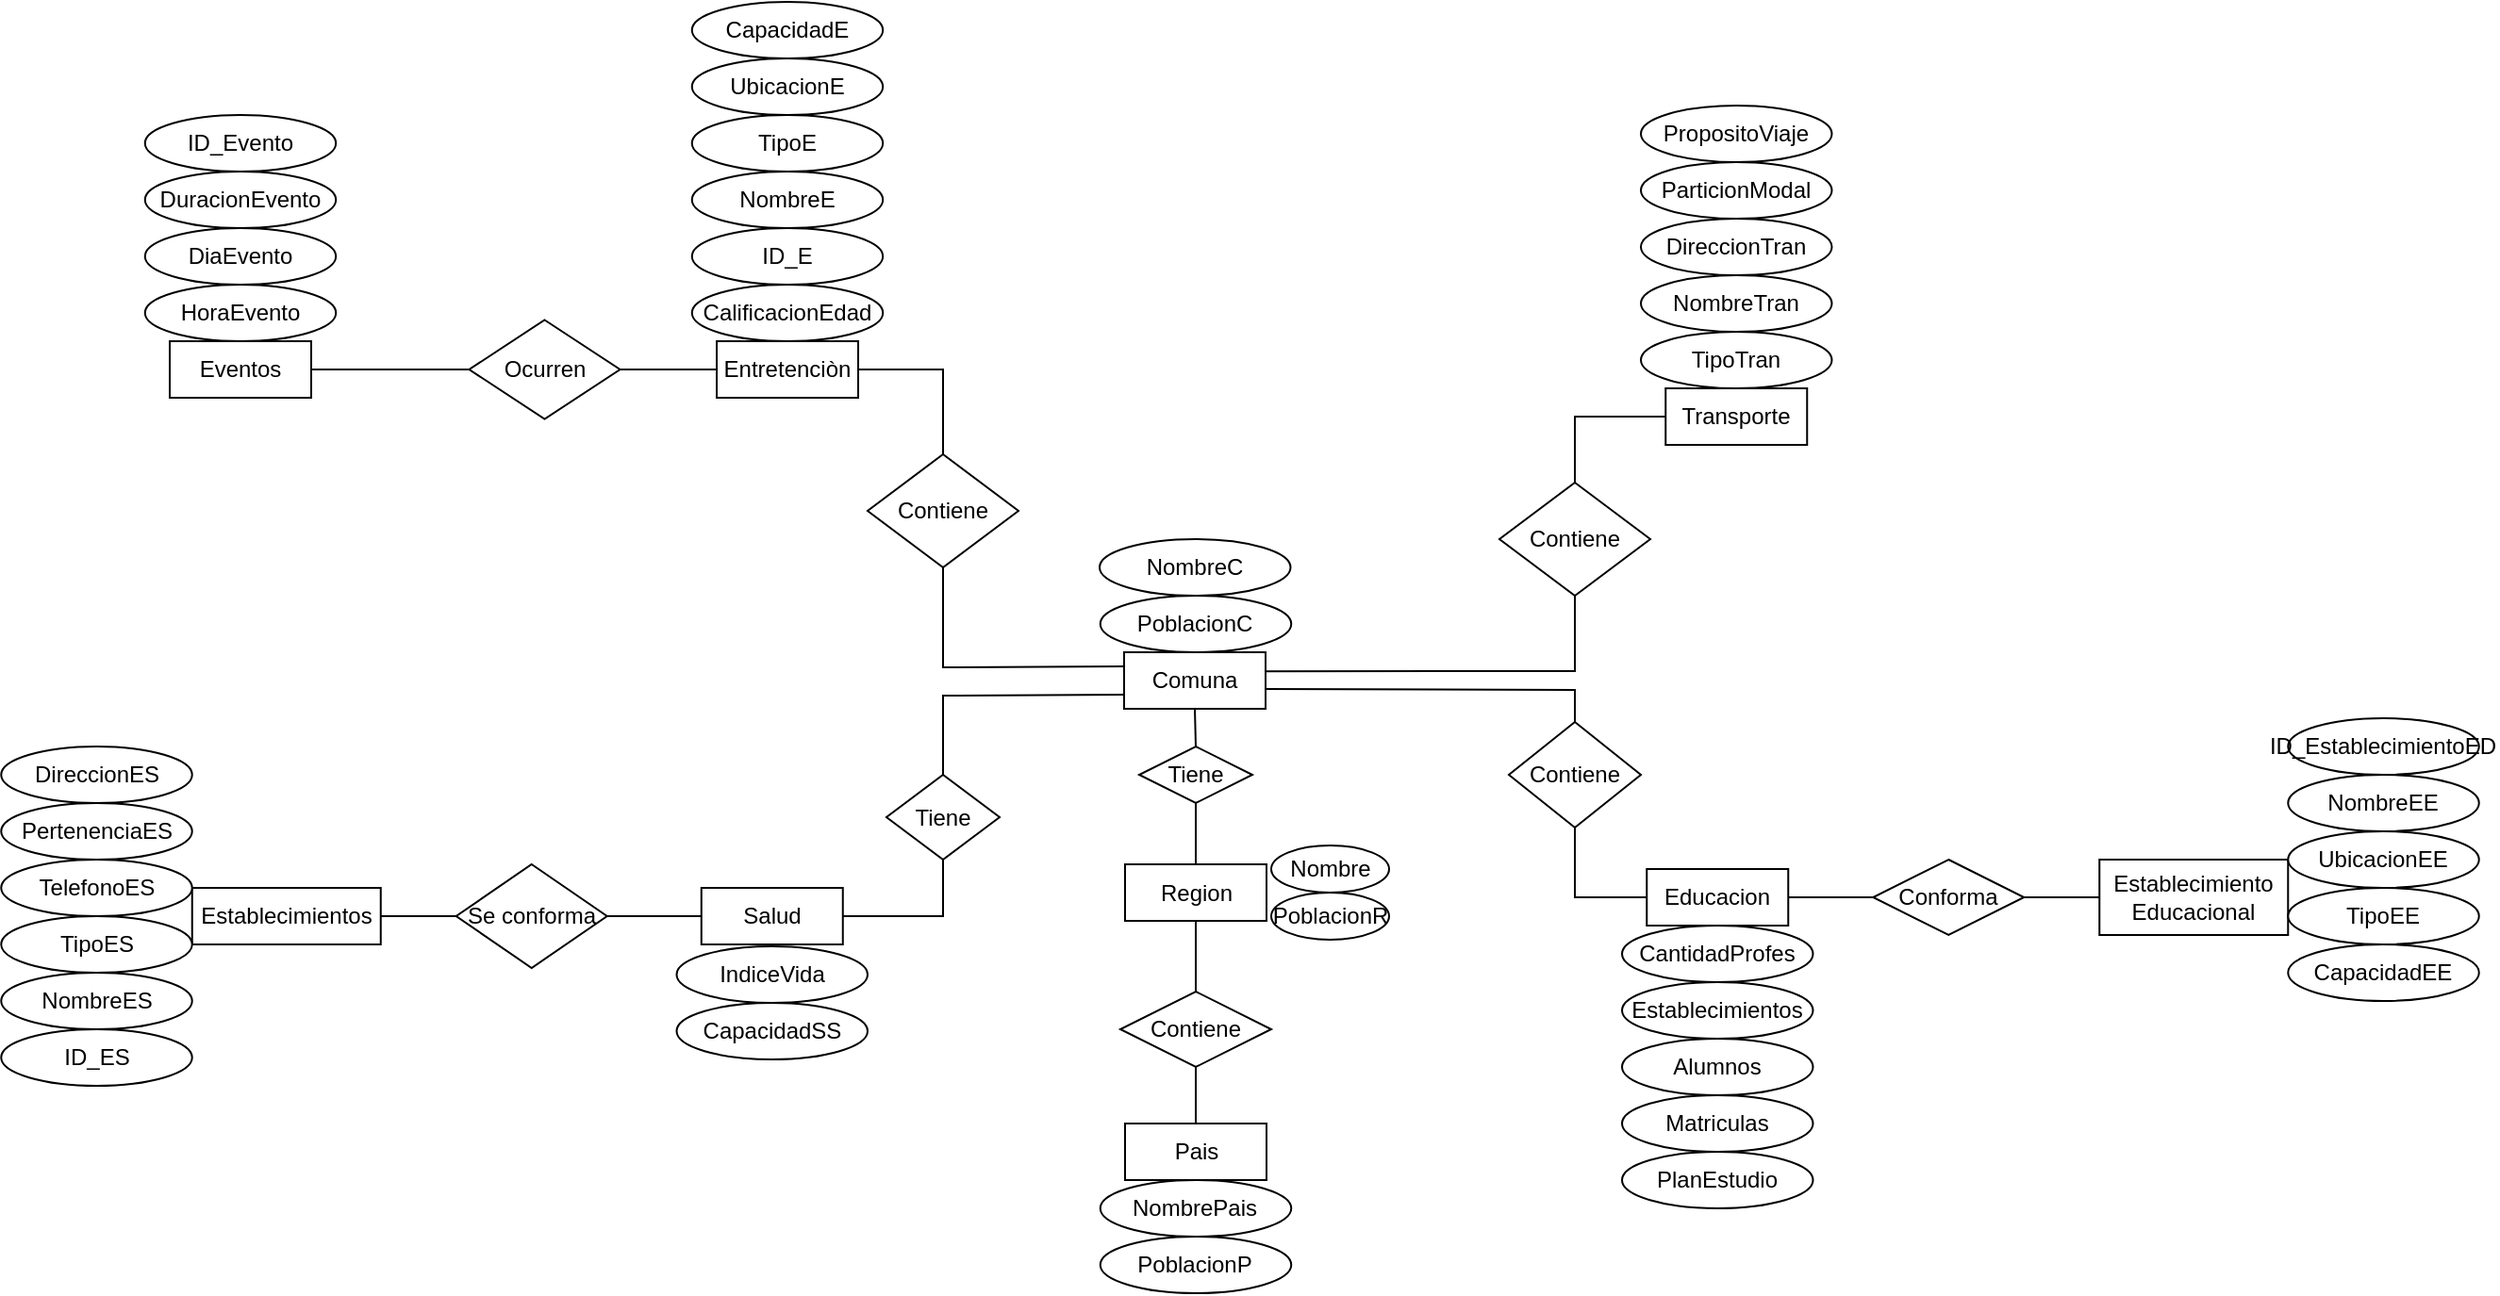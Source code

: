 <mxfile version="21.3.8" type="device">
  <diagram name="Página-1" id="EB6e_9GxaT6nLJrXIpvb">
    <mxGraphModel dx="1851" dy="604" grid="1" gridSize="10" guides="1" tooltips="1" connect="1" arrows="1" fold="1" page="1" pageScale="1" pageWidth="827" pageHeight="1169" math="0" shadow="0">
      <root>
        <mxCell id="0" />
        <mxCell id="1" parent="0" />
        <mxCell id="qdundkQeDiP_zLDNITf6-1" value="Region" style="whiteSpace=wrap;html=1;align=center;" parent="1" vertex="1">
          <mxGeometry x="376.5" y="682.5" width="75" height="30" as="geometry" />
        </mxCell>
        <mxCell id="qdundkQeDiP_zLDNITf6-2" value="Comuna" style="whiteSpace=wrap;html=1;align=center;" parent="1" vertex="1">
          <mxGeometry x="376" y="570" width="75" height="30" as="geometry" />
        </mxCell>
        <mxCell id="qdundkQeDiP_zLDNITf6-3" value="Pais" style="whiteSpace=wrap;html=1;align=center;" parent="1" vertex="1">
          <mxGeometry x="376.5" y="820" width="75" height="30" as="geometry" />
        </mxCell>
        <mxCell id="qdundkQeDiP_zLDNITf6-6" value="Nombre" style="ellipse;whiteSpace=wrap;html=1;align=center;" parent="1" vertex="1">
          <mxGeometry x="454" y="672.5" width="62.5" height="25" as="geometry" />
        </mxCell>
        <mxCell id="qdundkQeDiP_zLDNITf6-8" value="Tiene" style="shape=rhombus;perimeter=rhombusPerimeter;whiteSpace=wrap;html=1;align=center;" parent="1" vertex="1">
          <mxGeometry x="384" y="620" width="60" height="30" as="geometry" />
        </mxCell>
        <mxCell id="qdundkQeDiP_zLDNITf6-9" value="" style="endArrow=none;html=1;rounded=0;exitX=0.5;exitY=0;exitDx=0;exitDy=0;entryX=0.5;entryY=1;entryDx=0;entryDy=0;" parent="1" source="qdundkQeDiP_zLDNITf6-1" target="qdundkQeDiP_zLDNITf6-8" edge="1">
          <mxGeometry relative="1" as="geometry">
            <mxPoint x="330" y="660" as="sourcePoint" />
            <mxPoint x="490" y="660" as="targetPoint" />
          </mxGeometry>
        </mxCell>
        <mxCell id="qdundkQeDiP_zLDNITf6-10" value="" style="endArrow=none;html=1;rounded=0;exitX=0.5;exitY=0;exitDx=0;exitDy=0;entryX=0.5;entryY=1;entryDx=0;entryDy=0;" parent="1" source="qdundkQeDiP_zLDNITf6-8" target="qdundkQeDiP_zLDNITf6-2" edge="1">
          <mxGeometry relative="1" as="geometry">
            <mxPoint x="424" y="750" as="sourcePoint" />
            <mxPoint x="424" y="700" as="targetPoint" />
          </mxGeometry>
        </mxCell>
        <mxCell id="qdundkQeDiP_zLDNITf6-11" value="Contiene" style="shape=rhombus;perimeter=rhombusPerimeter;whiteSpace=wrap;html=1;align=center;" parent="1" vertex="1">
          <mxGeometry x="374" y="750" width="80" height="40" as="geometry" />
        </mxCell>
        <mxCell id="qdundkQeDiP_zLDNITf6-12" value="" style="endArrow=none;html=1;rounded=0;exitX=0.5;exitY=0;exitDx=0;exitDy=0;entryX=0.5;entryY=1;entryDx=0;entryDy=0;" parent="1" source="qdundkQeDiP_zLDNITf6-3" target="qdundkQeDiP_zLDNITf6-11" edge="1">
          <mxGeometry relative="1" as="geometry">
            <mxPoint x="330" y="660" as="sourcePoint" />
            <mxPoint x="490" y="660" as="targetPoint" />
          </mxGeometry>
        </mxCell>
        <mxCell id="qdundkQeDiP_zLDNITf6-13" value="" style="endArrow=none;html=1;rounded=0;exitX=0.5;exitY=0;exitDx=0;exitDy=0;entryX=0.5;entryY=1;entryDx=0;entryDy=0;" parent="1" source="qdundkQeDiP_zLDNITf6-11" target="qdundkQeDiP_zLDNITf6-1" edge="1">
          <mxGeometry relative="1" as="geometry">
            <mxPoint x="424" y="950" as="sourcePoint" />
            <mxPoint x="424" y="880" as="targetPoint" />
          </mxGeometry>
        </mxCell>
        <mxCell id="qdundkQeDiP_zLDNITf6-15" value="Entretenciòn" style="whiteSpace=wrap;html=1;align=center;" parent="1" vertex="1">
          <mxGeometry x="160.01" y="405" width="75" height="30" as="geometry" />
        </mxCell>
        <mxCell id="qdundkQeDiP_zLDNITf6-16" value="Transporte" style="whiteSpace=wrap;html=1;align=center;" parent="1" vertex="1">
          <mxGeometry x="663.12" y="430" width="75" height="30" as="geometry" />
        </mxCell>
        <mxCell id="qdundkQeDiP_zLDNITf6-17" value="Salud" style="whiteSpace=wrap;html=1;align=center;" parent="1" vertex="1">
          <mxGeometry x="151.88" y="695" width="75" height="30" as="geometry" />
        </mxCell>
        <mxCell id="qdundkQeDiP_zLDNITf6-18" value="Educacion" style="whiteSpace=wrap;html=1;align=center;" parent="1" vertex="1">
          <mxGeometry x="653.13" y="685" width="75" height="30" as="geometry" />
        </mxCell>
        <mxCell id="qdundkQeDiP_zLDNITf6-25" value="Establecimientos" style="whiteSpace=wrap;html=1;align=center;" parent="1" vertex="1">
          <mxGeometry x="-118.13" y="695" width="100" height="30" as="geometry" />
        </mxCell>
        <mxCell id="qdundkQeDiP_zLDNITf6-26" value="Tiene" style="shape=rhombus;perimeter=rhombusPerimeter;whiteSpace=wrap;html=1;align=center;" parent="1" vertex="1">
          <mxGeometry x="250" y="635" width="60" height="45" as="geometry" />
        </mxCell>
        <mxCell id="qdundkQeDiP_zLDNITf6-27" value="" style="endArrow=none;html=1;rounded=0;exitX=1;exitY=0.5;exitDx=0;exitDy=0;entryX=0.5;entryY=1;entryDx=0;entryDy=0;" parent="1" source="qdundkQeDiP_zLDNITf6-17" target="qdundkQeDiP_zLDNITf6-26" edge="1">
          <mxGeometry relative="1" as="geometry">
            <mxPoint x="201.25" y="486" as="sourcePoint" />
            <mxPoint x="361.25" y="486" as="targetPoint" />
            <Array as="points">
              <mxPoint x="280" y="710" />
            </Array>
          </mxGeometry>
        </mxCell>
        <mxCell id="qdundkQeDiP_zLDNITf6-49" value="CalificacionEdad" style="ellipse;whiteSpace=wrap;html=1;align=center;" parent="1" vertex="1">
          <mxGeometry x="146.88" y="375" width="101.25" height="30" as="geometry" />
        </mxCell>
        <mxCell id="qdundkQeDiP_zLDNITf6-50" value="Eventos" style="whiteSpace=wrap;html=1;align=center;" parent="1" vertex="1">
          <mxGeometry x="-130" y="405" width="75" height="30" as="geometry" />
        </mxCell>
        <mxCell id="qdundkQeDiP_zLDNITf6-51" value="Ocurren" style="shape=rhombus;perimeter=rhombusPerimeter;whiteSpace=wrap;html=1;align=center;" parent="1" vertex="1">
          <mxGeometry x="28.76" y="393.75" width="80" height="52.5" as="geometry" />
        </mxCell>
        <mxCell id="qdundkQeDiP_zLDNITf6-52" value="" style="endArrow=none;html=1;rounded=0;exitX=1;exitY=0.5;exitDx=0;exitDy=0;entryX=0;entryY=0.5;entryDx=0;entryDy=0;" parent="1" source="qdundkQeDiP_zLDNITf6-50" target="qdundkQeDiP_zLDNITf6-51" edge="1">
          <mxGeometry relative="1" as="geometry">
            <mxPoint x="390" y="357.5" as="sourcePoint" />
            <mxPoint x="550" y="357.5" as="targetPoint" />
          </mxGeometry>
        </mxCell>
        <mxCell id="qdundkQeDiP_zLDNITf6-53" value="" style="endArrow=none;html=1;rounded=0;exitX=0;exitY=0.5;exitDx=0;exitDy=0;entryX=1;entryY=0.5;entryDx=0;entryDy=0;" parent="1" source="qdundkQeDiP_zLDNITf6-15" target="qdundkQeDiP_zLDNITf6-51" edge="1">
          <mxGeometry relative="1" as="geometry">
            <mxPoint x="-105" y="432.5" as="sourcePoint" />
            <mxPoint x="-20" y="432.5" as="targetPoint" />
          </mxGeometry>
        </mxCell>
        <mxCell id="qdundkQeDiP_zLDNITf6-62" value="Establecimiento&lt;br&gt;Educacional" style="whiteSpace=wrap;html=1;align=center;" parent="1" vertex="1">
          <mxGeometry x="893.13" y="680" width="100" height="40" as="geometry" />
        </mxCell>
        <mxCell id="W8UxfEiMyiKyAutrG91s-1" value="Se conforma" style="shape=rhombus;perimeter=rhombusPerimeter;whiteSpace=wrap;html=1;align=center;" parent="1" vertex="1">
          <mxGeometry x="21.87" y="682.5" width="80" height="55" as="geometry" />
        </mxCell>
        <mxCell id="W8UxfEiMyiKyAutrG91s-2" value="" style="endArrow=none;html=1;rounded=0;exitX=1;exitY=0.5;exitDx=0;exitDy=0;entryX=0;entryY=0.5;entryDx=0;entryDy=0;" parent="1" source="qdundkQeDiP_zLDNITf6-25" target="W8UxfEiMyiKyAutrG91s-1" edge="1">
          <mxGeometry relative="1" as="geometry">
            <mxPoint x="-168.13" y="696" as="sourcePoint" />
            <mxPoint x="-8.13" y="696" as="targetPoint" />
          </mxGeometry>
        </mxCell>
        <mxCell id="W8UxfEiMyiKyAutrG91s-3" value="" style="endArrow=none;html=1;rounded=0;exitX=0;exitY=0.5;exitDx=0;exitDy=0;entryX=1;entryY=0.5;entryDx=0;entryDy=0;" parent="1" source="qdundkQeDiP_zLDNITf6-17" target="W8UxfEiMyiKyAutrG91s-1" edge="1">
          <mxGeometry relative="1" as="geometry">
            <mxPoint x="-203.13" y="720" as="sourcePoint" />
            <mxPoint x="-108.13" y="720" as="targetPoint" />
          </mxGeometry>
        </mxCell>
        <mxCell id="W8UxfEiMyiKyAutrG91s-11" value="Contiene" style="shape=rhombus;perimeter=rhombusPerimeter;whiteSpace=wrap;html=1;align=center;" parent="1" vertex="1">
          <mxGeometry x="580" y="607" width="70" height="56" as="geometry" />
        </mxCell>
        <mxCell id="W8UxfEiMyiKyAutrG91s-12" value="" style="endArrow=none;html=1;rounded=0;exitX=0.998;exitY=0.65;exitDx=0;exitDy=0;entryX=0.5;entryY=0;entryDx=0;entryDy=0;exitPerimeter=0;" parent="1" source="qdundkQeDiP_zLDNITf6-2" target="W8UxfEiMyiKyAutrG91s-11" edge="1">
          <mxGeometry relative="1" as="geometry">
            <mxPoint x="730" y="560" as="sourcePoint" />
            <mxPoint x="890" y="560" as="targetPoint" />
            <Array as="points">
              <mxPoint x="615" y="590" />
            </Array>
          </mxGeometry>
        </mxCell>
        <mxCell id="W8UxfEiMyiKyAutrG91s-13" value="" style="endArrow=none;html=1;rounded=0;exitX=0;exitY=0.5;exitDx=0;exitDy=0;entryX=0.5;entryY=1;entryDx=0;entryDy=0;" parent="1" source="qdundkQeDiP_zLDNITf6-18" target="W8UxfEiMyiKyAutrG91s-11" edge="1">
          <mxGeometry relative="1" as="geometry">
            <mxPoint x="461" y="595" as="sourcePoint" />
            <mxPoint x="580" y="594" as="targetPoint" />
            <Array as="points">
              <mxPoint x="615" y="700" />
            </Array>
          </mxGeometry>
        </mxCell>
        <mxCell id="W8UxfEiMyiKyAutrG91s-15" value="Conforma" style="shape=rhombus;perimeter=rhombusPerimeter;whiteSpace=wrap;html=1;align=center;" parent="1" vertex="1">
          <mxGeometry x="773.13" y="680" width="80" height="40" as="geometry" />
        </mxCell>
        <mxCell id="W8UxfEiMyiKyAutrG91s-16" value="" style="endArrow=none;html=1;rounded=0;exitX=1;exitY=0.5;exitDx=0;exitDy=0;entryX=0;entryY=0.5;entryDx=0;entryDy=0;" parent="1" source="qdundkQeDiP_zLDNITf6-18" target="W8UxfEiMyiKyAutrG91s-15" edge="1">
          <mxGeometry relative="1" as="geometry">
            <mxPoint x="1073.13" y="680" as="sourcePoint" />
            <mxPoint x="1233.13" y="680" as="targetPoint" />
          </mxGeometry>
        </mxCell>
        <mxCell id="W8UxfEiMyiKyAutrG91s-18" value="" style="endArrow=none;html=1;rounded=0;exitX=0;exitY=0.5;exitDx=0;exitDy=0;entryX=1;entryY=0.5;entryDx=0;entryDy=0;" parent="1" source="qdundkQeDiP_zLDNITf6-62" target="W8UxfEiMyiKyAutrG91s-15" edge="1">
          <mxGeometry relative="1" as="geometry">
            <mxPoint x="828.13" y="705" as="sourcePoint" />
            <mxPoint x="913.13" y="705" as="targetPoint" />
          </mxGeometry>
        </mxCell>
        <mxCell id="W8UxfEiMyiKyAutrG91s-21" value="Contiene" style="shape=rhombus;perimeter=rhombusPerimeter;whiteSpace=wrap;html=1;align=center;" parent="1" vertex="1">
          <mxGeometry x="240" y="465" width="80" height="60" as="geometry" />
        </mxCell>
        <mxCell id="W8UxfEiMyiKyAutrG91s-22" value="" style="endArrow=none;html=1;rounded=0;exitX=1;exitY=0.5;exitDx=0;exitDy=0;entryX=0.5;entryY=0;entryDx=0;entryDy=0;" parent="1" source="qdundkQeDiP_zLDNITf6-15" target="W8UxfEiMyiKyAutrG91s-21" edge="1">
          <mxGeometry relative="1" as="geometry">
            <mxPoint x="30" y="460" as="sourcePoint" />
            <mxPoint x="190" y="460" as="targetPoint" />
            <Array as="points">
              <mxPoint x="280" y="420" />
            </Array>
          </mxGeometry>
        </mxCell>
        <mxCell id="W8UxfEiMyiKyAutrG91s-23" value="" style="endArrow=none;html=1;rounded=0;exitX=0;exitY=0.25;exitDx=0;exitDy=0;entryX=0.5;entryY=1;entryDx=0;entryDy=0;" parent="1" source="qdundkQeDiP_zLDNITf6-2" target="W8UxfEiMyiKyAutrG91s-21" edge="1">
          <mxGeometry relative="1" as="geometry">
            <mxPoint x="145" y="353" as="sourcePoint" />
            <mxPoint x="255" y="415" as="targetPoint" />
            <Array as="points">
              <mxPoint x="280" y="578" />
            </Array>
          </mxGeometry>
        </mxCell>
        <mxCell id="W8UxfEiMyiKyAutrG91s-25" value="Contiene" style="shape=rhombus;perimeter=rhombusPerimeter;whiteSpace=wrap;html=1;align=center;" parent="1" vertex="1">
          <mxGeometry x="575" y="480" width="80" height="60" as="geometry" />
        </mxCell>
        <mxCell id="W8UxfEiMyiKyAutrG91s-26" value="" style="endArrow=none;html=1;rounded=0;exitX=0.996;exitY=0.338;exitDx=0;exitDy=0;entryX=0.5;entryY=1;entryDx=0;entryDy=0;exitPerimeter=0;" parent="1" source="qdundkQeDiP_zLDNITf6-2" target="W8UxfEiMyiKyAutrG91s-25" edge="1">
          <mxGeometry relative="1" as="geometry">
            <mxPoint x="386" y="580" as="sourcePoint" />
            <mxPoint x="280" y="465" as="targetPoint" />
            <Array as="points">
              <mxPoint x="615" y="580" />
            </Array>
          </mxGeometry>
        </mxCell>
        <mxCell id="W8UxfEiMyiKyAutrG91s-27" value="" style="endArrow=none;html=1;rounded=0;exitX=0.5;exitY=0;exitDx=0;exitDy=0;entryX=0;entryY=0.5;entryDx=0;entryDy=0;" parent="1" source="W8UxfEiMyiKyAutrG91s-25" target="qdundkQeDiP_zLDNITf6-16" edge="1">
          <mxGeometry relative="1" as="geometry">
            <mxPoint x="487.5" y="567" as="sourcePoint" />
            <mxPoint x="596.5" y="442" as="targetPoint" />
            <Array as="points">
              <mxPoint x="615" y="445" />
            </Array>
          </mxGeometry>
        </mxCell>
        <mxCell id="qavSU2SIlUzYWtL5hJ0x-2" value="PoblacionR" style="ellipse;whiteSpace=wrap;html=1;align=center;" vertex="1" parent="1">
          <mxGeometry x="454" y="697.5" width="62.5" height="25" as="geometry" />
        </mxCell>
        <mxCell id="qavSU2SIlUzYWtL5hJ0x-6" value="ID_E" style="ellipse;whiteSpace=wrap;html=1;align=center;" vertex="1" parent="1">
          <mxGeometry x="146.87" y="345" width="101.25" height="30" as="geometry" />
        </mxCell>
        <mxCell id="qavSU2SIlUzYWtL5hJ0x-7" value="NombreE" style="ellipse;whiteSpace=wrap;html=1;align=center;" vertex="1" parent="1">
          <mxGeometry x="146.87" y="315" width="101.25" height="30" as="geometry" />
        </mxCell>
        <mxCell id="qavSU2SIlUzYWtL5hJ0x-8" value="TipoE" style="ellipse;whiteSpace=wrap;html=1;align=center;" vertex="1" parent="1">
          <mxGeometry x="146.87" y="285" width="101.25" height="30" as="geometry" />
        </mxCell>
        <mxCell id="qavSU2SIlUzYWtL5hJ0x-9" value="UbicacionE" style="ellipse;whiteSpace=wrap;html=1;align=center;" vertex="1" parent="1">
          <mxGeometry x="146.87" y="255" width="101.25" height="30" as="geometry" />
        </mxCell>
        <mxCell id="qavSU2SIlUzYWtL5hJ0x-10" value="CapacidadE" style="ellipse;whiteSpace=wrap;html=1;align=center;" vertex="1" parent="1">
          <mxGeometry x="146.87" y="225" width="101.25" height="30" as="geometry" />
        </mxCell>
        <mxCell id="qavSU2SIlUzYWtL5hJ0x-14" value="IndiceVida" style="ellipse;whiteSpace=wrap;html=1;align=center;" vertex="1" parent="1">
          <mxGeometry x="138.75" y="726" width="101.25" height="30" as="geometry" />
        </mxCell>
        <mxCell id="qavSU2SIlUzYWtL5hJ0x-15" value="CapacidadSS" style="ellipse;whiteSpace=wrap;html=1;align=center;" vertex="1" parent="1">
          <mxGeometry x="138.75" y="756" width="101.25" height="30" as="geometry" />
        </mxCell>
        <mxCell id="qavSU2SIlUzYWtL5hJ0x-16" value="DireccionES" style="ellipse;whiteSpace=wrap;html=1;align=center;" vertex="1" parent="1">
          <mxGeometry x="-219.38" y="620" width="101.25" height="30" as="geometry" />
        </mxCell>
        <mxCell id="qavSU2SIlUzYWtL5hJ0x-17" value="PertenenciaES" style="ellipse;whiteSpace=wrap;html=1;align=center;" vertex="1" parent="1">
          <mxGeometry x="-219.38" y="650" width="101.25" height="30" as="geometry" />
        </mxCell>
        <mxCell id="qavSU2SIlUzYWtL5hJ0x-18" value="TelefonoES" style="ellipse;whiteSpace=wrap;html=1;align=center;" vertex="1" parent="1">
          <mxGeometry x="-219.38" y="680" width="101.25" height="30" as="geometry" />
        </mxCell>
        <mxCell id="qavSU2SIlUzYWtL5hJ0x-19" value="TipoES" style="ellipse;whiteSpace=wrap;html=1;align=center;" vertex="1" parent="1">
          <mxGeometry x="-219.38" y="710" width="101.25" height="30" as="geometry" />
        </mxCell>
        <mxCell id="qavSU2SIlUzYWtL5hJ0x-20" value="HoraEvento" style="ellipse;whiteSpace=wrap;html=1;align=center;" vertex="1" parent="1">
          <mxGeometry x="-143.12" y="375" width="101.25" height="30" as="geometry" />
        </mxCell>
        <mxCell id="qavSU2SIlUzYWtL5hJ0x-21" value="DiaEvento" style="ellipse;whiteSpace=wrap;html=1;align=center;" vertex="1" parent="1">
          <mxGeometry x="-143.13" y="345" width="101.25" height="30" as="geometry" />
        </mxCell>
        <mxCell id="qavSU2SIlUzYWtL5hJ0x-22" value="DuracionEvento" style="ellipse;whiteSpace=wrap;html=1;align=center;" vertex="1" parent="1">
          <mxGeometry x="-143.13" y="315" width="101.25" height="30" as="geometry" />
        </mxCell>
        <mxCell id="qavSU2SIlUzYWtL5hJ0x-24" value="CantidadProfes" style="ellipse;whiteSpace=wrap;html=1;align=center;" vertex="1" parent="1">
          <mxGeometry x="640" y="715" width="101.25" height="30" as="geometry" />
        </mxCell>
        <mxCell id="qavSU2SIlUzYWtL5hJ0x-25" value="Establecimientos" style="ellipse;whiteSpace=wrap;html=1;align=center;" vertex="1" parent="1">
          <mxGeometry x="640" y="745" width="101.25" height="30" as="geometry" />
        </mxCell>
        <mxCell id="qavSU2SIlUzYWtL5hJ0x-26" value="Alumnos" style="ellipse;whiteSpace=wrap;html=1;align=center;" vertex="1" parent="1">
          <mxGeometry x="640" y="775" width="101.25" height="30" as="geometry" />
        </mxCell>
        <mxCell id="qavSU2SIlUzYWtL5hJ0x-27" value="Matriculas" style="ellipse;whiteSpace=wrap;html=1;align=center;" vertex="1" parent="1">
          <mxGeometry x="640" y="805" width="101.25" height="30" as="geometry" />
        </mxCell>
        <mxCell id="qavSU2SIlUzYWtL5hJ0x-28" value="NombreEE" style="ellipse;whiteSpace=wrap;html=1;align=center;" vertex="1" parent="1">
          <mxGeometry x="993.13" y="635" width="101.25" height="30" as="geometry" />
        </mxCell>
        <mxCell id="qavSU2SIlUzYWtL5hJ0x-29" value="UbicacionEE" style="ellipse;whiteSpace=wrap;html=1;align=center;" vertex="1" parent="1">
          <mxGeometry x="993.13" y="665" width="101.25" height="30" as="geometry" />
        </mxCell>
        <mxCell id="qavSU2SIlUzYWtL5hJ0x-30" value="TipoEE" style="ellipse;whiteSpace=wrap;html=1;align=center;" vertex="1" parent="1">
          <mxGeometry x="993.13" y="695" width="101.25" height="30" as="geometry" />
        </mxCell>
        <mxCell id="qavSU2SIlUzYWtL5hJ0x-31" value="CapacidadEE" style="ellipse;whiteSpace=wrap;html=1;align=center;" vertex="1" parent="1">
          <mxGeometry x="993.13" y="725" width="101.25" height="30" as="geometry" />
        </mxCell>
        <mxCell id="qavSU2SIlUzYWtL5hJ0x-32" value="PlanEstudio" style="ellipse;whiteSpace=wrap;html=1;align=center;" vertex="1" parent="1">
          <mxGeometry x="640" y="835" width="101.25" height="30" as="geometry" />
        </mxCell>
        <mxCell id="qavSU2SIlUzYWtL5hJ0x-33" value="TipoTran" style="ellipse;whiteSpace=wrap;html=1;align=center;" vertex="1" parent="1">
          <mxGeometry x="650" y="400" width="101.25" height="30" as="geometry" />
        </mxCell>
        <mxCell id="qavSU2SIlUzYWtL5hJ0x-34" value="NombreTran" style="ellipse;whiteSpace=wrap;html=1;align=center;" vertex="1" parent="1">
          <mxGeometry x="650" y="370" width="101.25" height="30" as="geometry" />
        </mxCell>
        <mxCell id="qavSU2SIlUzYWtL5hJ0x-35" value="DireccionTran" style="ellipse;whiteSpace=wrap;html=1;align=center;" vertex="1" parent="1">
          <mxGeometry x="650" y="340" width="101.25" height="30" as="geometry" />
        </mxCell>
        <mxCell id="qavSU2SIlUzYWtL5hJ0x-36" value="ParticionModal" style="ellipse;whiteSpace=wrap;html=1;align=center;" vertex="1" parent="1">
          <mxGeometry x="650" y="310" width="101.25" height="30" as="geometry" />
        </mxCell>
        <mxCell id="qavSU2SIlUzYWtL5hJ0x-37" value="PropositoViaje" style="ellipse;whiteSpace=wrap;html=1;align=center;" vertex="1" parent="1">
          <mxGeometry x="650" y="280" width="101.25" height="30" as="geometry" />
        </mxCell>
        <mxCell id="qavSU2SIlUzYWtL5hJ0x-38" value="NombrePais" style="ellipse;whiteSpace=wrap;html=1;align=center;" vertex="1" parent="1">
          <mxGeometry x="363.38" y="850" width="101.25" height="30" as="geometry" />
        </mxCell>
        <mxCell id="qavSU2SIlUzYWtL5hJ0x-39" value="PoblacionP" style="ellipse;whiteSpace=wrap;html=1;align=center;" vertex="1" parent="1">
          <mxGeometry x="363.38" y="880" width="101.25" height="30" as="geometry" />
        </mxCell>
        <mxCell id="qavSU2SIlUzYWtL5hJ0x-40" value="" style="endArrow=none;html=1;rounded=0;entryX=0;entryY=0.75;entryDx=0;entryDy=0;exitX=0.5;exitY=0;exitDx=0;exitDy=0;" edge="1" parent="1" source="qdundkQeDiP_zLDNITf6-26" target="qdundkQeDiP_zLDNITf6-2">
          <mxGeometry width="50" height="50" relative="1" as="geometry">
            <mxPoint x="230" y="710" as="sourcePoint" />
            <mxPoint x="280" y="660" as="targetPoint" />
            <Array as="points">
              <mxPoint x="280" y="593" />
            </Array>
          </mxGeometry>
        </mxCell>
        <mxCell id="qavSU2SIlUzYWtL5hJ0x-41" value="PoblacionC" style="ellipse;whiteSpace=wrap;html=1;align=center;" vertex="1" parent="1">
          <mxGeometry x="363.38" y="540" width="101.25" height="30" as="geometry" />
        </mxCell>
        <mxCell id="qavSU2SIlUzYWtL5hJ0x-42" value="NombreC" style="ellipse;whiteSpace=wrap;html=1;align=center;" vertex="1" parent="1">
          <mxGeometry x="363" y="510" width="101.25" height="30" as="geometry" />
        </mxCell>
        <mxCell id="qavSU2SIlUzYWtL5hJ0x-43" value="ID_Evento" style="ellipse;whiteSpace=wrap;html=1;align=center;" vertex="1" parent="1">
          <mxGeometry x="-143.13" y="285" width="101.25" height="30" as="geometry" />
        </mxCell>
        <mxCell id="qavSU2SIlUzYWtL5hJ0x-45" value="NombreES" style="ellipse;whiteSpace=wrap;html=1;align=center;" vertex="1" parent="1">
          <mxGeometry x="-219.38" y="740" width="101.25" height="30" as="geometry" />
        </mxCell>
        <mxCell id="qavSU2SIlUzYWtL5hJ0x-46" value="ID_ES" style="ellipse;whiteSpace=wrap;html=1;align=center;" vertex="1" parent="1">
          <mxGeometry x="-219.38" y="770" width="101.25" height="30" as="geometry" />
        </mxCell>
        <mxCell id="qavSU2SIlUzYWtL5hJ0x-49" value="ID_EstablecimientoED" style="ellipse;whiteSpace=wrap;html=1;align=center;" vertex="1" parent="1">
          <mxGeometry x="993.13" y="605" width="101.25" height="30" as="geometry" />
        </mxCell>
      </root>
    </mxGraphModel>
  </diagram>
</mxfile>
